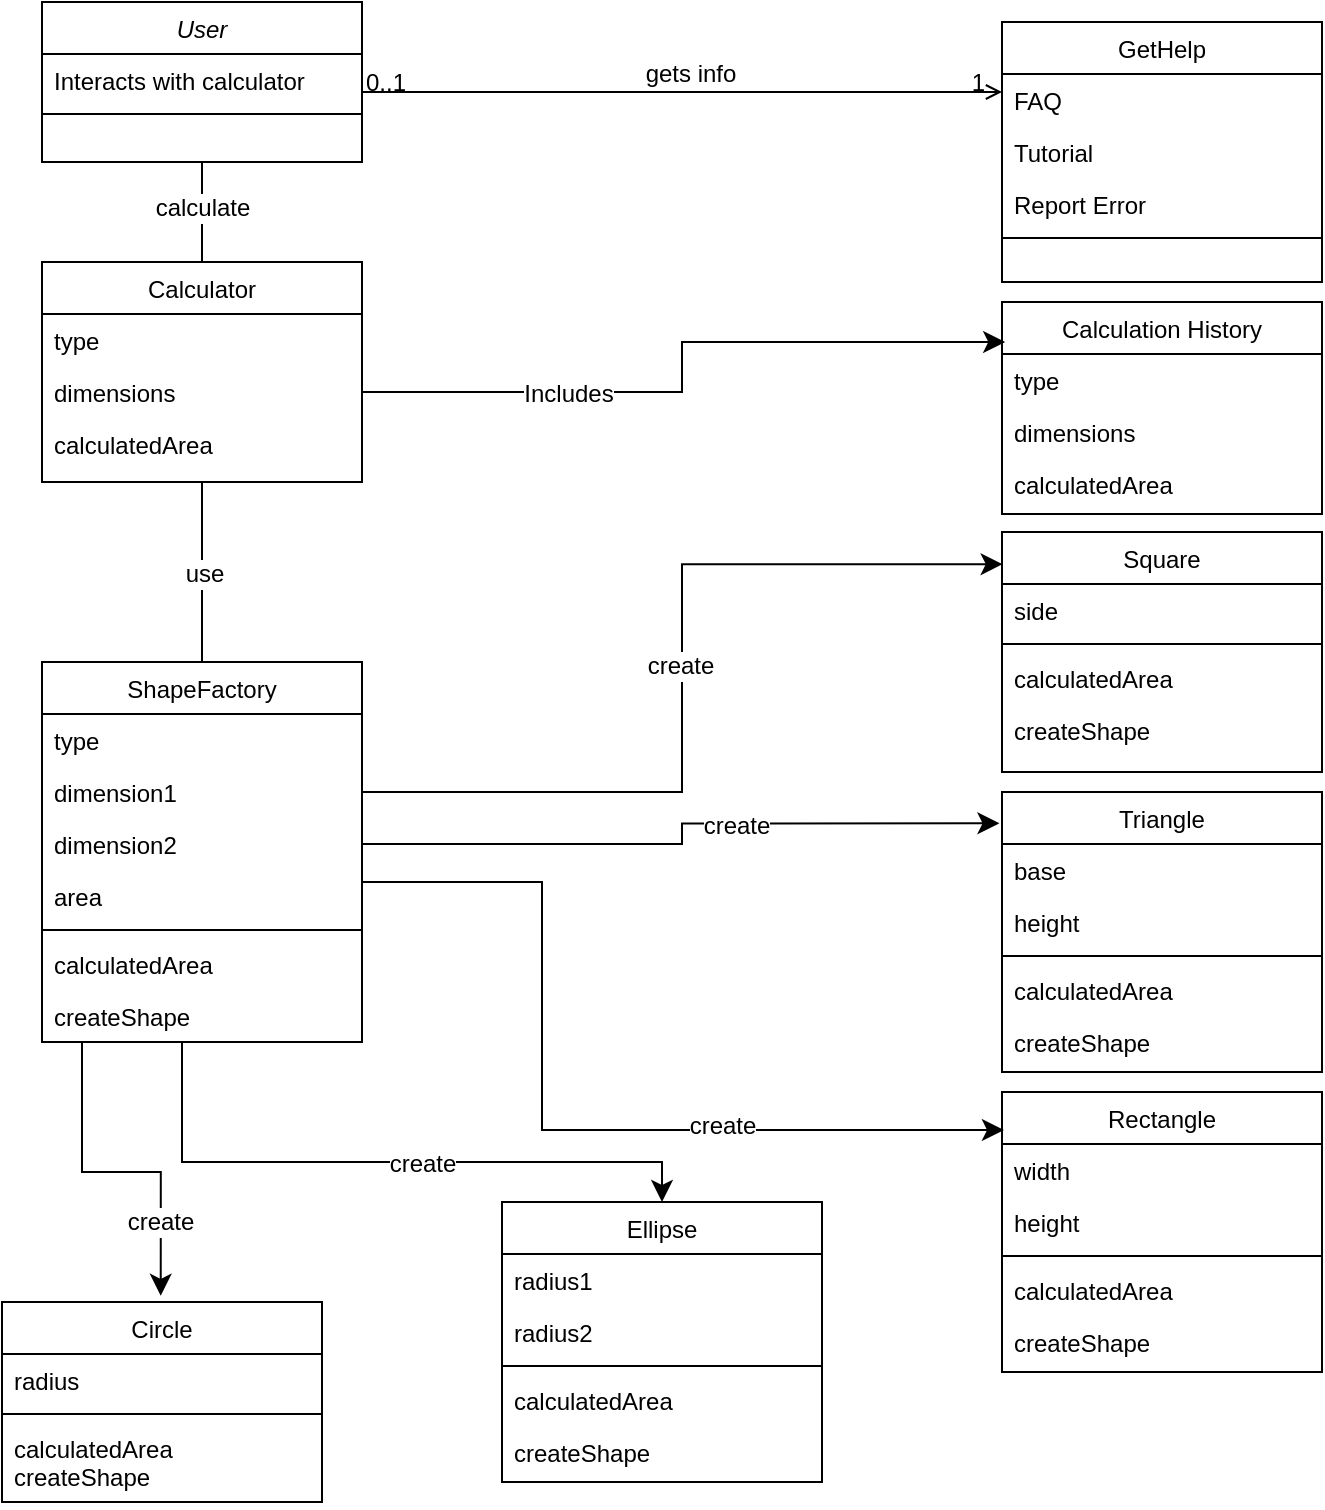 <mxfile version="24.3.1" type="github">
  <diagram id="C5RBs43oDa-KdzZeNtuy" name="Page-1">
    <mxGraphModel dx="1195" dy="685" grid="1" gridSize="10" guides="1" tooltips="1" connect="1" arrows="1" fold="1" page="1" pageScale="1" pageWidth="827" pageHeight="1169" math="0" shadow="0">
      <root>
        <mxCell id="WIyWlLk6GJQsqaUBKTNV-0" />
        <mxCell id="WIyWlLk6GJQsqaUBKTNV-1" parent="WIyWlLk6GJQsqaUBKTNV-0" />
        <mxCell id="zkfFHV4jXpPFQw0GAbJ--0" value="User" style="swimlane;fontStyle=2;align=center;verticalAlign=top;childLayout=stackLayout;horizontal=1;startSize=26;horizontalStack=0;resizeParent=1;resizeLast=0;collapsible=1;marginBottom=0;rounded=0;shadow=0;strokeWidth=1;" parent="WIyWlLk6GJQsqaUBKTNV-1" vertex="1">
          <mxGeometry x="60" y="110" width="160" height="80" as="geometry">
            <mxRectangle x="230" y="140" width="160" height="26" as="alternateBounds" />
          </mxGeometry>
        </mxCell>
        <mxCell id="zkfFHV4jXpPFQw0GAbJ--1" value="Interacts with calculator" style="text;align=left;verticalAlign=top;spacingLeft=4;spacingRight=4;overflow=hidden;rotatable=0;points=[[0,0.5],[1,0.5]];portConstraint=eastwest;" parent="zkfFHV4jXpPFQw0GAbJ--0" vertex="1">
          <mxGeometry y="26" width="160" height="26" as="geometry" />
        </mxCell>
        <mxCell id="zkfFHV4jXpPFQw0GAbJ--4" value="" style="line;html=1;strokeWidth=1;align=left;verticalAlign=middle;spacingTop=-1;spacingLeft=3;spacingRight=3;rotatable=0;labelPosition=right;points=[];portConstraint=eastwest;" parent="zkfFHV4jXpPFQw0GAbJ--0" vertex="1">
          <mxGeometry y="52" width="160" height="8" as="geometry" />
        </mxCell>
        <mxCell id="zkfFHV4jXpPFQw0GAbJ--6" value="Calculator" style="swimlane;fontStyle=0;align=center;verticalAlign=top;childLayout=stackLayout;horizontal=1;startSize=26;horizontalStack=0;resizeParent=1;resizeLast=0;collapsible=1;marginBottom=0;rounded=0;shadow=0;strokeWidth=1;" parent="WIyWlLk6GJQsqaUBKTNV-1" vertex="1">
          <mxGeometry x="60" y="240" width="160" height="110" as="geometry">
            <mxRectangle x="130" y="380" width="160" height="26" as="alternateBounds" />
          </mxGeometry>
        </mxCell>
        <mxCell id="zkfFHV4jXpPFQw0GAbJ--7" value="type" style="text;align=left;verticalAlign=top;spacingLeft=4;spacingRight=4;overflow=hidden;rotatable=0;points=[[0,0.5],[1,0.5]];portConstraint=eastwest;" parent="zkfFHV4jXpPFQw0GAbJ--6" vertex="1">
          <mxGeometry y="26" width="160" height="26" as="geometry" />
        </mxCell>
        <mxCell id="zkfFHV4jXpPFQw0GAbJ--8" value="dimensions" style="text;align=left;verticalAlign=top;spacingLeft=4;spacingRight=4;overflow=hidden;rotatable=0;points=[[0,0.5],[1,0.5]];portConstraint=eastwest;rounded=0;shadow=0;html=0;" parent="zkfFHV4jXpPFQw0GAbJ--6" vertex="1">
          <mxGeometry y="52" width="160" height="26" as="geometry" />
        </mxCell>
        <mxCell id="zkfFHV4jXpPFQw0GAbJ--11" value="calculatedArea" style="text;align=left;verticalAlign=top;spacingLeft=4;spacingRight=4;overflow=hidden;rotatable=0;points=[[0,0.5],[1,0.5]];portConstraint=eastwest;" parent="zkfFHV4jXpPFQw0GAbJ--6" vertex="1">
          <mxGeometry y="78" width="160" height="26" as="geometry" />
        </mxCell>
        <mxCell id="zkfFHV4jXpPFQw0GAbJ--12" value="" style="endArrow=none;endSize=10;endFill=0;shadow=0;strokeWidth=1;rounded=0;curved=0;edgeStyle=elbowEdgeStyle;elbow=horizontal;" parent="WIyWlLk6GJQsqaUBKTNV-1" source="zkfFHV4jXpPFQw0GAbJ--6" target="zkfFHV4jXpPFQw0GAbJ--0" edge="1">
          <mxGeometry width="160" relative="1" as="geometry">
            <mxPoint x="200" y="203" as="sourcePoint" />
            <mxPoint x="200" y="203" as="targetPoint" />
          </mxGeometry>
        </mxCell>
        <mxCell id="xh-2HfI7lwQ8egLjd8nN-85" value="calculate" style="edgeLabel;html=1;align=center;verticalAlign=middle;resizable=0;points=[];fontSize=12;" vertex="1" connectable="0" parent="zkfFHV4jXpPFQw0GAbJ--12">
          <mxGeometry x="0.076" relative="1" as="geometry">
            <mxPoint as="offset" />
          </mxGeometry>
        </mxCell>
        <mxCell id="zkfFHV4jXpPFQw0GAbJ--17" value="GetHelp" style="swimlane;fontStyle=0;align=center;verticalAlign=top;childLayout=stackLayout;horizontal=1;startSize=26;horizontalStack=0;resizeParent=1;resizeLast=0;collapsible=1;marginBottom=0;rounded=0;shadow=0;strokeWidth=1;" parent="WIyWlLk6GJQsqaUBKTNV-1" vertex="1">
          <mxGeometry x="540" y="120" width="160" height="130" as="geometry">
            <mxRectangle x="550" y="140" width="160" height="26" as="alternateBounds" />
          </mxGeometry>
        </mxCell>
        <mxCell id="zkfFHV4jXpPFQw0GAbJ--18" value="FAQ" style="text;align=left;verticalAlign=top;spacingLeft=4;spacingRight=4;overflow=hidden;rotatable=0;points=[[0,0.5],[1,0.5]];portConstraint=eastwest;" parent="zkfFHV4jXpPFQw0GAbJ--17" vertex="1">
          <mxGeometry y="26" width="160" height="26" as="geometry" />
        </mxCell>
        <mxCell id="zkfFHV4jXpPFQw0GAbJ--19" value="Tutorial" style="text;align=left;verticalAlign=top;spacingLeft=4;spacingRight=4;overflow=hidden;rotatable=0;points=[[0,0.5],[1,0.5]];portConstraint=eastwest;rounded=0;shadow=0;html=0;" parent="zkfFHV4jXpPFQw0GAbJ--17" vertex="1">
          <mxGeometry y="52" width="160" height="26" as="geometry" />
        </mxCell>
        <mxCell id="zkfFHV4jXpPFQw0GAbJ--20" value="Report Error" style="text;align=left;verticalAlign=top;spacingLeft=4;spacingRight=4;overflow=hidden;rotatable=0;points=[[0,0.5],[1,0.5]];portConstraint=eastwest;rounded=0;shadow=0;html=0;" parent="zkfFHV4jXpPFQw0GAbJ--17" vertex="1">
          <mxGeometry y="78" width="160" height="26" as="geometry" />
        </mxCell>
        <mxCell id="zkfFHV4jXpPFQw0GAbJ--23" value="" style="line;html=1;strokeWidth=1;align=left;verticalAlign=middle;spacingTop=-1;spacingLeft=3;spacingRight=3;rotatable=0;labelPosition=right;points=[];portConstraint=eastwest;" parent="zkfFHV4jXpPFQw0GAbJ--17" vertex="1">
          <mxGeometry y="104" width="160" height="8" as="geometry" />
        </mxCell>
        <mxCell id="zkfFHV4jXpPFQw0GAbJ--26" value="" style="endArrow=open;shadow=0;strokeWidth=1;rounded=0;curved=0;endFill=1;edgeStyle=elbowEdgeStyle;elbow=vertical;" parent="WIyWlLk6GJQsqaUBKTNV-1" source="zkfFHV4jXpPFQw0GAbJ--0" target="zkfFHV4jXpPFQw0GAbJ--17" edge="1">
          <mxGeometry x="0.5" y="41" relative="1" as="geometry">
            <mxPoint x="380" y="192" as="sourcePoint" />
            <mxPoint x="540" y="192" as="targetPoint" />
            <mxPoint x="-40" y="32" as="offset" />
          </mxGeometry>
        </mxCell>
        <mxCell id="zkfFHV4jXpPFQw0GAbJ--27" value="0..1" style="resizable=0;align=left;verticalAlign=bottom;labelBackgroundColor=none;fontSize=12;" parent="zkfFHV4jXpPFQw0GAbJ--26" connectable="0" vertex="1">
          <mxGeometry x="-1" relative="1" as="geometry">
            <mxPoint y="4" as="offset" />
          </mxGeometry>
        </mxCell>
        <mxCell id="zkfFHV4jXpPFQw0GAbJ--28" value="1" style="resizable=0;align=right;verticalAlign=bottom;labelBackgroundColor=none;fontSize=12;" parent="zkfFHV4jXpPFQw0GAbJ--26" connectable="0" vertex="1">
          <mxGeometry x="1" relative="1" as="geometry">
            <mxPoint x="-7" y="4" as="offset" />
          </mxGeometry>
        </mxCell>
        <mxCell id="zkfFHV4jXpPFQw0GAbJ--29" value="gets info" style="text;html=1;resizable=0;points=[];;align=center;verticalAlign=middle;labelBackgroundColor=none;rounded=0;shadow=0;strokeWidth=1;fontSize=12;" parent="zkfFHV4jXpPFQw0GAbJ--26" vertex="1" connectable="0">
          <mxGeometry x="0.5" y="49" relative="1" as="geometry">
            <mxPoint x="-76" y="40" as="offset" />
          </mxGeometry>
        </mxCell>
        <mxCell id="xh-2HfI7lwQ8egLjd8nN-17" style="edgeStyle=none;curved=1;rounded=0;orthogonalLoop=1;jettySize=auto;html=1;exitX=0.5;exitY=0;exitDx=0;exitDy=0;entryX=0.5;entryY=1;entryDx=0;entryDy=0;fontSize=12;startSize=8;endSize=8;endArrow=none;endFill=0;" edge="1" parent="WIyWlLk6GJQsqaUBKTNV-1" source="xh-2HfI7lwQ8egLjd8nN-7" target="zkfFHV4jXpPFQw0GAbJ--6">
          <mxGeometry relative="1" as="geometry" />
        </mxCell>
        <mxCell id="xh-2HfI7lwQ8egLjd8nN-84" value="use" style="edgeLabel;html=1;align=center;verticalAlign=middle;resizable=0;points=[];fontSize=12;" vertex="1" connectable="0" parent="xh-2HfI7lwQ8egLjd8nN-17">
          <mxGeometry x="-0.017" y="-1" relative="1" as="geometry">
            <mxPoint as="offset" />
          </mxGeometry>
        </mxCell>
        <mxCell id="xh-2HfI7lwQ8egLjd8nN-7" value="ShapeFactory" style="swimlane;fontStyle=0;align=center;verticalAlign=top;childLayout=stackLayout;horizontal=1;startSize=26;horizontalStack=0;resizeParent=1;resizeLast=0;collapsible=1;marginBottom=0;rounded=0;shadow=0;strokeWidth=1;" vertex="1" parent="WIyWlLk6GJQsqaUBKTNV-1">
          <mxGeometry x="60" y="440" width="160" height="190" as="geometry">
            <mxRectangle x="550" y="140" width="160" height="26" as="alternateBounds" />
          </mxGeometry>
        </mxCell>
        <mxCell id="xh-2HfI7lwQ8egLjd8nN-8" value="type" style="text;align=left;verticalAlign=top;spacingLeft=4;spacingRight=4;overflow=hidden;rotatable=0;points=[[0,0.5],[1,0.5]];portConstraint=eastwest;" vertex="1" parent="xh-2HfI7lwQ8egLjd8nN-7">
          <mxGeometry y="26" width="160" height="26" as="geometry" />
        </mxCell>
        <mxCell id="xh-2HfI7lwQ8egLjd8nN-9" value="dimension1" style="text;align=left;verticalAlign=top;spacingLeft=4;spacingRight=4;overflow=hidden;rotatable=0;points=[[0,0.5],[1,0.5]];portConstraint=eastwest;rounded=0;shadow=0;html=0;" vertex="1" parent="xh-2HfI7lwQ8egLjd8nN-7">
          <mxGeometry y="52" width="160" height="26" as="geometry" />
        </mxCell>
        <mxCell id="xh-2HfI7lwQ8egLjd8nN-10" value="dimension2" style="text;align=left;verticalAlign=top;spacingLeft=4;spacingRight=4;overflow=hidden;rotatable=0;points=[[0,0.5],[1,0.5]];portConstraint=eastwest;rounded=0;shadow=0;html=0;" vertex="1" parent="xh-2HfI7lwQ8egLjd8nN-7">
          <mxGeometry y="78" width="160" height="26" as="geometry" />
        </mxCell>
        <mxCell id="xh-2HfI7lwQ8egLjd8nN-11" value="area" style="text;align=left;verticalAlign=top;spacingLeft=4;spacingRight=4;overflow=hidden;rotatable=0;points=[[0,0.5],[1,0.5]];portConstraint=eastwest;rounded=0;shadow=0;html=0;" vertex="1" parent="xh-2HfI7lwQ8egLjd8nN-7">
          <mxGeometry y="104" width="160" height="26" as="geometry" />
        </mxCell>
        <mxCell id="xh-2HfI7lwQ8egLjd8nN-13" value="" style="line;html=1;strokeWidth=1;align=left;verticalAlign=middle;spacingTop=-1;spacingLeft=3;spacingRight=3;rotatable=0;labelPosition=right;points=[];portConstraint=eastwest;" vertex="1" parent="xh-2HfI7lwQ8egLjd8nN-7">
          <mxGeometry y="130" width="160" height="8" as="geometry" />
        </mxCell>
        <mxCell id="xh-2HfI7lwQ8egLjd8nN-14" value="calculatedArea" style="text;align=left;verticalAlign=top;spacingLeft=4;spacingRight=4;overflow=hidden;rotatable=0;points=[[0,0.5],[1,0.5]];portConstraint=eastwest;" vertex="1" parent="xh-2HfI7lwQ8egLjd8nN-7">
          <mxGeometry y="138" width="160" height="26" as="geometry" />
        </mxCell>
        <mxCell id="xh-2HfI7lwQ8egLjd8nN-15" value="createShape" style="text;align=left;verticalAlign=top;spacingLeft=4;spacingRight=4;overflow=hidden;rotatable=0;points=[[0,0.5],[1,0.5]];portConstraint=eastwest;" vertex="1" parent="xh-2HfI7lwQ8egLjd8nN-7">
          <mxGeometry y="164" width="160" height="26" as="geometry" />
        </mxCell>
        <mxCell id="xh-2HfI7lwQ8egLjd8nN-18" value="Circle" style="swimlane;fontStyle=0;align=center;verticalAlign=top;childLayout=stackLayout;horizontal=1;startSize=26;horizontalStack=0;resizeParent=1;resizeLast=0;collapsible=1;marginBottom=0;rounded=0;shadow=0;strokeWidth=1;" vertex="1" parent="WIyWlLk6GJQsqaUBKTNV-1">
          <mxGeometry x="40" y="760" width="160" height="100" as="geometry">
            <mxRectangle x="550" y="140" width="160" height="26" as="alternateBounds" />
          </mxGeometry>
        </mxCell>
        <mxCell id="xh-2HfI7lwQ8egLjd8nN-19" value="radius" style="text;align=left;verticalAlign=top;spacingLeft=4;spacingRight=4;overflow=hidden;rotatable=0;points=[[0,0.5],[1,0.5]];portConstraint=eastwest;" vertex="1" parent="xh-2HfI7lwQ8egLjd8nN-18">
          <mxGeometry y="26" width="160" height="26" as="geometry" />
        </mxCell>
        <mxCell id="xh-2HfI7lwQ8egLjd8nN-23" value="" style="line;html=1;strokeWidth=1;align=left;verticalAlign=middle;spacingTop=-1;spacingLeft=3;spacingRight=3;rotatable=0;labelPosition=right;points=[];portConstraint=eastwest;" vertex="1" parent="xh-2HfI7lwQ8egLjd8nN-18">
          <mxGeometry y="52" width="160" height="8" as="geometry" />
        </mxCell>
        <mxCell id="xh-2HfI7lwQ8egLjd8nN-24" value="calculatedArea&#xa;createShape" style="text;align=left;verticalAlign=top;spacingLeft=4;spacingRight=4;overflow=hidden;rotatable=0;points=[[0,0.5],[1,0.5]];portConstraint=eastwest;" vertex="1" parent="xh-2HfI7lwQ8egLjd8nN-18">
          <mxGeometry y="60" width="160" height="40" as="geometry" />
        </mxCell>
        <mxCell id="xh-2HfI7lwQ8egLjd8nN-30" value="Ellipse" style="swimlane;fontStyle=0;align=center;verticalAlign=top;childLayout=stackLayout;horizontal=1;startSize=26;horizontalStack=0;resizeParent=1;resizeLast=0;collapsible=1;marginBottom=0;rounded=0;shadow=0;strokeWidth=1;" vertex="1" parent="WIyWlLk6GJQsqaUBKTNV-1">
          <mxGeometry x="290" y="710" width="160" height="140" as="geometry">
            <mxRectangle x="550" y="140" width="160" height="26" as="alternateBounds" />
          </mxGeometry>
        </mxCell>
        <mxCell id="xh-2HfI7lwQ8egLjd8nN-31" value="radius1" style="text;align=left;verticalAlign=top;spacingLeft=4;spacingRight=4;overflow=hidden;rotatable=0;points=[[0,0.5],[1,0.5]];portConstraint=eastwest;" vertex="1" parent="xh-2HfI7lwQ8egLjd8nN-30">
          <mxGeometry y="26" width="160" height="26" as="geometry" />
        </mxCell>
        <mxCell id="xh-2HfI7lwQ8egLjd8nN-32" value="radius2" style="text;align=left;verticalAlign=top;spacingLeft=4;spacingRight=4;overflow=hidden;rotatable=0;points=[[0,0.5],[1,0.5]];portConstraint=eastwest;rounded=0;shadow=0;html=0;" vertex="1" parent="xh-2HfI7lwQ8egLjd8nN-30">
          <mxGeometry y="52" width="160" height="26" as="geometry" />
        </mxCell>
        <mxCell id="xh-2HfI7lwQ8egLjd8nN-35" value="" style="line;html=1;strokeWidth=1;align=left;verticalAlign=middle;spacingTop=-1;spacingLeft=3;spacingRight=3;rotatable=0;labelPosition=right;points=[];portConstraint=eastwest;" vertex="1" parent="xh-2HfI7lwQ8egLjd8nN-30">
          <mxGeometry y="78" width="160" height="8" as="geometry" />
        </mxCell>
        <mxCell id="xh-2HfI7lwQ8egLjd8nN-36" value="calculatedArea" style="text;align=left;verticalAlign=top;spacingLeft=4;spacingRight=4;overflow=hidden;rotatable=0;points=[[0,0.5],[1,0.5]];portConstraint=eastwest;" vertex="1" parent="xh-2HfI7lwQ8egLjd8nN-30">
          <mxGeometry y="86" width="160" height="26" as="geometry" />
        </mxCell>
        <mxCell id="xh-2HfI7lwQ8egLjd8nN-37" value="createShape" style="text;align=left;verticalAlign=top;spacingLeft=4;spacingRight=4;overflow=hidden;rotatable=0;points=[[0,0.5],[1,0.5]];portConstraint=eastwest;" vertex="1" parent="xh-2HfI7lwQ8egLjd8nN-30">
          <mxGeometry y="112" width="160" height="26" as="geometry" />
        </mxCell>
        <mxCell id="xh-2HfI7lwQ8egLjd8nN-39" value="Rectangle" style="swimlane;fontStyle=0;align=center;verticalAlign=top;childLayout=stackLayout;horizontal=1;startSize=26;horizontalStack=0;resizeParent=1;resizeLast=0;collapsible=1;marginBottom=0;rounded=0;shadow=0;strokeWidth=1;" vertex="1" parent="WIyWlLk6GJQsqaUBKTNV-1">
          <mxGeometry x="540" y="655" width="160" height="140" as="geometry">
            <mxRectangle x="550" y="140" width="160" height="26" as="alternateBounds" />
          </mxGeometry>
        </mxCell>
        <mxCell id="xh-2HfI7lwQ8egLjd8nN-40" value="width" style="text;align=left;verticalAlign=top;spacingLeft=4;spacingRight=4;overflow=hidden;rotatable=0;points=[[0,0.5],[1,0.5]];portConstraint=eastwest;" vertex="1" parent="xh-2HfI7lwQ8egLjd8nN-39">
          <mxGeometry y="26" width="160" height="26" as="geometry" />
        </mxCell>
        <mxCell id="xh-2HfI7lwQ8egLjd8nN-41" value="height" style="text;align=left;verticalAlign=top;spacingLeft=4;spacingRight=4;overflow=hidden;rotatable=0;points=[[0,0.5],[1,0.5]];portConstraint=eastwest;rounded=0;shadow=0;html=0;" vertex="1" parent="xh-2HfI7lwQ8egLjd8nN-39">
          <mxGeometry y="52" width="160" height="26" as="geometry" />
        </mxCell>
        <mxCell id="xh-2HfI7lwQ8egLjd8nN-42" value="" style="line;html=1;strokeWidth=1;align=left;verticalAlign=middle;spacingTop=-1;spacingLeft=3;spacingRight=3;rotatable=0;labelPosition=right;points=[];portConstraint=eastwest;" vertex="1" parent="xh-2HfI7lwQ8egLjd8nN-39">
          <mxGeometry y="78" width="160" height="8" as="geometry" />
        </mxCell>
        <mxCell id="xh-2HfI7lwQ8egLjd8nN-43" value="calculatedArea" style="text;align=left;verticalAlign=top;spacingLeft=4;spacingRight=4;overflow=hidden;rotatable=0;points=[[0,0.5],[1,0.5]];portConstraint=eastwest;" vertex="1" parent="xh-2HfI7lwQ8egLjd8nN-39">
          <mxGeometry y="86" width="160" height="26" as="geometry" />
        </mxCell>
        <mxCell id="xh-2HfI7lwQ8egLjd8nN-44" value="createShape" style="text;align=left;verticalAlign=top;spacingLeft=4;spacingRight=4;overflow=hidden;rotatable=0;points=[[0,0.5],[1,0.5]];portConstraint=eastwest;" vertex="1" parent="xh-2HfI7lwQ8egLjd8nN-39">
          <mxGeometry y="112" width="160" height="26" as="geometry" />
        </mxCell>
        <mxCell id="xh-2HfI7lwQ8egLjd8nN-45" value="Square" style="swimlane;fontStyle=0;align=center;verticalAlign=top;childLayout=stackLayout;horizontal=1;startSize=26;horizontalStack=0;resizeParent=1;resizeLast=0;collapsible=1;marginBottom=0;rounded=0;shadow=0;strokeWidth=1;" vertex="1" parent="WIyWlLk6GJQsqaUBKTNV-1">
          <mxGeometry x="540" y="375" width="160" height="120" as="geometry">
            <mxRectangle x="550" y="140" width="160" height="26" as="alternateBounds" />
          </mxGeometry>
        </mxCell>
        <mxCell id="xh-2HfI7lwQ8egLjd8nN-46" value="side" style="text;align=left;verticalAlign=top;spacingLeft=4;spacingRight=4;overflow=hidden;rotatable=0;points=[[0,0.5],[1,0.5]];portConstraint=eastwest;" vertex="1" parent="xh-2HfI7lwQ8egLjd8nN-45">
          <mxGeometry y="26" width="160" height="26" as="geometry" />
        </mxCell>
        <mxCell id="xh-2HfI7lwQ8egLjd8nN-48" value="" style="line;html=1;strokeWidth=1;align=left;verticalAlign=middle;spacingTop=-1;spacingLeft=3;spacingRight=3;rotatable=0;labelPosition=right;points=[];portConstraint=eastwest;" vertex="1" parent="xh-2HfI7lwQ8egLjd8nN-45">
          <mxGeometry y="52" width="160" height="8" as="geometry" />
        </mxCell>
        <mxCell id="xh-2HfI7lwQ8egLjd8nN-49" value="calculatedArea" style="text;align=left;verticalAlign=top;spacingLeft=4;spacingRight=4;overflow=hidden;rotatable=0;points=[[0,0.5],[1,0.5]];portConstraint=eastwest;" vertex="1" parent="xh-2HfI7lwQ8egLjd8nN-45">
          <mxGeometry y="60" width="160" height="26" as="geometry" />
        </mxCell>
        <mxCell id="xh-2HfI7lwQ8egLjd8nN-50" value="createShape" style="text;align=left;verticalAlign=top;spacingLeft=4;spacingRight=4;overflow=hidden;rotatable=0;points=[[0,0.5],[1,0.5]];portConstraint=eastwest;" vertex="1" parent="xh-2HfI7lwQ8egLjd8nN-45">
          <mxGeometry y="86" width="160" height="26" as="geometry" />
        </mxCell>
        <mxCell id="xh-2HfI7lwQ8egLjd8nN-56" value="Triangle" style="swimlane;fontStyle=0;align=center;verticalAlign=top;childLayout=stackLayout;horizontal=1;startSize=26;horizontalStack=0;resizeParent=1;resizeLast=0;collapsible=1;marginBottom=0;rounded=0;shadow=0;strokeWidth=1;" vertex="1" parent="WIyWlLk6GJQsqaUBKTNV-1">
          <mxGeometry x="540" y="505" width="160" height="140" as="geometry">
            <mxRectangle x="550" y="140" width="160" height="26" as="alternateBounds" />
          </mxGeometry>
        </mxCell>
        <mxCell id="xh-2HfI7lwQ8egLjd8nN-57" value="base" style="text;align=left;verticalAlign=top;spacingLeft=4;spacingRight=4;overflow=hidden;rotatable=0;points=[[0,0.5],[1,0.5]];portConstraint=eastwest;" vertex="1" parent="xh-2HfI7lwQ8egLjd8nN-56">
          <mxGeometry y="26" width="160" height="26" as="geometry" />
        </mxCell>
        <mxCell id="xh-2HfI7lwQ8egLjd8nN-58" value="height" style="text;align=left;verticalAlign=top;spacingLeft=4;spacingRight=4;overflow=hidden;rotatable=0;points=[[0,0.5],[1,0.5]];portConstraint=eastwest;rounded=0;shadow=0;html=0;" vertex="1" parent="xh-2HfI7lwQ8egLjd8nN-56">
          <mxGeometry y="52" width="160" height="26" as="geometry" />
        </mxCell>
        <mxCell id="xh-2HfI7lwQ8egLjd8nN-59" value="" style="line;html=1;strokeWidth=1;align=left;verticalAlign=middle;spacingTop=-1;spacingLeft=3;spacingRight=3;rotatable=0;labelPosition=right;points=[];portConstraint=eastwest;" vertex="1" parent="xh-2HfI7lwQ8egLjd8nN-56">
          <mxGeometry y="78" width="160" height="8" as="geometry" />
        </mxCell>
        <mxCell id="xh-2HfI7lwQ8egLjd8nN-60" value="calculatedArea" style="text;align=left;verticalAlign=top;spacingLeft=4;spacingRight=4;overflow=hidden;rotatable=0;points=[[0,0.5],[1,0.5]];portConstraint=eastwest;" vertex="1" parent="xh-2HfI7lwQ8egLjd8nN-56">
          <mxGeometry y="86" width="160" height="26" as="geometry" />
        </mxCell>
        <mxCell id="xh-2HfI7lwQ8egLjd8nN-61" value="createShape" style="text;align=left;verticalAlign=top;spacingLeft=4;spacingRight=4;overflow=hidden;rotatable=0;points=[[0,0.5],[1,0.5]];portConstraint=eastwest;" vertex="1" parent="xh-2HfI7lwQ8egLjd8nN-56">
          <mxGeometry y="112" width="160" height="26" as="geometry" />
        </mxCell>
        <mxCell id="xh-2HfI7lwQ8egLjd8nN-63" style="edgeStyle=orthogonalEdgeStyle;rounded=0;orthogonalLoop=1;jettySize=auto;html=1;entryX=0.5;entryY=0;entryDx=0;entryDy=0;fontSize=12;startSize=8;endSize=8;" edge="1" parent="WIyWlLk6GJQsqaUBKTNV-1" source="xh-2HfI7lwQ8egLjd8nN-15" target="xh-2HfI7lwQ8egLjd8nN-30">
          <mxGeometry relative="1" as="geometry">
            <Array as="points">
              <mxPoint x="130" y="690" />
              <mxPoint x="370" y="690" />
            </Array>
          </mxGeometry>
        </mxCell>
        <mxCell id="xh-2HfI7lwQ8egLjd8nN-80" value="create" style="edgeLabel;html=1;align=center;verticalAlign=middle;resizable=0;points=[];fontSize=12;" vertex="1" connectable="0" parent="xh-2HfI7lwQ8egLjd8nN-63">
          <mxGeometry x="-0.652" y="-1" relative="1" as="geometry">
            <mxPoint x="121" y="5" as="offset" />
          </mxGeometry>
        </mxCell>
        <mxCell id="xh-2HfI7lwQ8egLjd8nN-69" style="edgeStyle=orthogonalEdgeStyle;rounded=0;orthogonalLoop=1;jettySize=auto;html=1;entryX=0.002;entryY=0.134;entryDx=0;entryDy=0;entryPerimeter=0;fontSize=12;startSize=8;endSize=8;" edge="1" parent="WIyWlLk6GJQsqaUBKTNV-1" source="xh-2HfI7lwQ8egLjd8nN-9" target="xh-2HfI7lwQ8egLjd8nN-45">
          <mxGeometry relative="1" as="geometry" />
        </mxCell>
        <mxCell id="xh-2HfI7lwQ8egLjd8nN-83" value="create" style="edgeLabel;html=1;align=center;verticalAlign=middle;resizable=0;points=[];fontSize=12;" vertex="1" connectable="0" parent="xh-2HfI7lwQ8egLjd8nN-69">
          <mxGeometry x="0.029" y="1" relative="1" as="geometry">
            <mxPoint as="offset" />
          </mxGeometry>
        </mxCell>
        <mxCell id="xh-2HfI7lwQ8egLjd8nN-70" value="Calculation History" style="swimlane;fontStyle=0;align=center;verticalAlign=top;childLayout=stackLayout;horizontal=1;startSize=26;horizontalStack=0;resizeParent=1;resizeLast=0;collapsible=1;marginBottom=0;rounded=0;shadow=0;strokeWidth=1;" vertex="1" parent="WIyWlLk6GJQsqaUBKTNV-1">
          <mxGeometry x="540" y="260" width="160" height="106" as="geometry">
            <mxRectangle x="550" y="140" width="160" height="26" as="alternateBounds" />
          </mxGeometry>
        </mxCell>
        <mxCell id="xh-2HfI7lwQ8egLjd8nN-71" value="type" style="text;align=left;verticalAlign=top;spacingLeft=4;spacingRight=4;overflow=hidden;rotatable=0;points=[[0,0.5],[1,0.5]];portConstraint=eastwest;" vertex="1" parent="xh-2HfI7lwQ8egLjd8nN-70">
          <mxGeometry y="26" width="160" height="26" as="geometry" />
        </mxCell>
        <mxCell id="xh-2HfI7lwQ8egLjd8nN-72" value="dimensions" style="text;align=left;verticalAlign=top;spacingLeft=4;spacingRight=4;overflow=hidden;rotatable=0;points=[[0,0.5],[1,0.5]];portConstraint=eastwest;rounded=0;shadow=0;html=0;" vertex="1" parent="xh-2HfI7lwQ8egLjd8nN-70">
          <mxGeometry y="52" width="160" height="26" as="geometry" />
        </mxCell>
        <mxCell id="xh-2HfI7lwQ8egLjd8nN-73" value="calculatedArea" style="text;align=left;verticalAlign=top;spacingLeft=4;spacingRight=4;overflow=hidden;rotatable=0;points=[[0,0.5],[1,0.5]];portConstraint=eastwest;rounded=0;shadow=0;html=0;" vertex="1" parent="xh-2HfI7lwQ8egLjd8nN-70">
          <mxGeometry y="78" width="160" height="26" as="geometry" />
        </mxCell>
        <mxCell id="xh-2HfI7lwQ8egLjd8nN-86" style="edgeStyle=orthogonalEdgeStyle;rounded=0;orthogonalLoop=1;jettySize=auto;html=1;entryX=0.01;entryY=0.189;entryDx=0;entryDy=0;entryPerimeter=0;fontSize=12;startSize=8;endSize=8;" edge="1" parent="WIyWlLk6GJQsqaUBKTNV-1" source="zkfFHV4jXpPFQw0GAbJ--8" target="xh-2HfI7lwQ8egLjd8nN-70">
          <mxGeometry relative="1" as="geometry" />
        </mxCell>
        <mxCell id="xh-2HfI7lwQ8egLjd8nN-87" value="Includes" style="edgeLabel;html=1;align=center;verticalAlign=middle;resizable=0;points=[];fontSize=12;" vertex="1" connectable="0" parent="xh-2HfI7lwQ8egLjd8nN-86">
          <mxGeometry x="-0.407" y="-1" relative="1" as="geometry">
            <mxPoint as="offset" />
          </mxGeometry>
        </mxCell>
        <mxCell id="xh-2HfI7lwQ8egLjd8nN-88" style="edgeStyle=orthogonalEdgeStyle;rounded=0;orthogonalLoop=1;jettySize=auto;html=1;entryX=0.006;entryY=0.136;entryDx=0;entryDy=0;entryPerimeter=0;fontSize=12;startSize=8;endSize=8;" edge="1" parent="WIyWlLk6GJQsqaUBKTNV-1" source="xh-2HfI7lwQ8egLjd8nN-7" target="xh-2HfI7lwQ8egLjd8nN-39">
          <mxGeometry relative="1" as="geometry">
            <Array as="points">
              <mxPoint x="310" y="550" />
              <mxPoint x="310" y="674" />
            </Array>
          </mxGeometry>
        </mxCell>
        <mxCell id="xh-2HfI7lwQ8egLjd8nN-89" value="create" style="edgeLabel;html=1;align=center;verticalAlign=middle;resizable=0;points=[];fontSize=12;" vertex="1" connectable="0" parent="xh-2HfI7lwQ8egLjd8nN-88">
          <mxGeometry x="0.124" y="2" relative="1" as="geometry">
            <mxPoint x="54" as="offset" />
          </mxGeometry>
        </mxCell>
        <mxCell id="xh-2HfI7lwQ8egLjd8nN-90" style="edgeStyle=orthogonalEdgeStyle;rounded=0;orthogonalLoop=1;jettySize=auto;html=1;entryX=0.496;entryY=-0.031;entryDx=0;entryDy=0;entryPerimeter=0;fontSize=12;startSize=8;endSize=8;" edge="1" parent="WIyWlLk6GJQsqaUBKTNV-1" source="xh-2HfI7lwQ8egLjd8nN-15" target="xh-2HfI7lwQ8egLjd8nN-18">
          <mxGeometry relative="1" as="geometry">
            <Array as="points">
              <mxPoint x="80" y="695" />
              <mxPoint x="119" y="695" />
            </Array>
          </mxGeometry>
        </mxCell>
        <mxCell id="xh-2HfI7lwQ8egLjd8nN-91" value="create" style="edgeLabel;html=1;align=center;verticalAlign=middle;resizable=0;points=[];fontSize=12;" vertex="1" connectable="0" parent="xh-2HfI7lwQ8egLjd8nN-90">
          <mxGeometry x="0.553" y="-1" relative="1" as="geometry">
            <mxPoint as="offset" />
          </mxGeometry>
        </mxCell>
        <mxCell id="xh-2HfI7lwQ8egLjd8nN-93" style="edgeStyle=orthogonalEdgeStyle;rounded=0;orthogonalLoop=1;jettySize=auto;html=1;entryX=-0.008;entryY=0.112;entryDx=0;entryDy=0;entryPerimeter=0;fontSize=12;startSize=8;endSize=8;" edge="1" parent="WIyWlLk6GJQsqaUBKTNV-1" source="xh-2HfI7lwQ8egLjd8nN-10" target="xh-2HfI7lwQ8egLjd8nN-56">
          <mxGeometry relative="1" as="geometry" />
        </mxCell>
        <mxCell id="xh-2HfI7lwQ8egLjd8nN-94" value="create" style="edgeLabel;html=1;align=center;verticalAlign=middle;resizable=0;points=[];fontSize=12;" vertex="1" connectable="0" parent="xh-2HfI7lwQ8egLjd8nN-93">
          <mxGeometry x="0.197" y="-1" relative="1" as="geometry">
            <mxPoint as="offset" />
          </mxGeometry>
        </mxCell>
      </root>
    </mxGraphModel>
  </diagram>
</mxfile>
